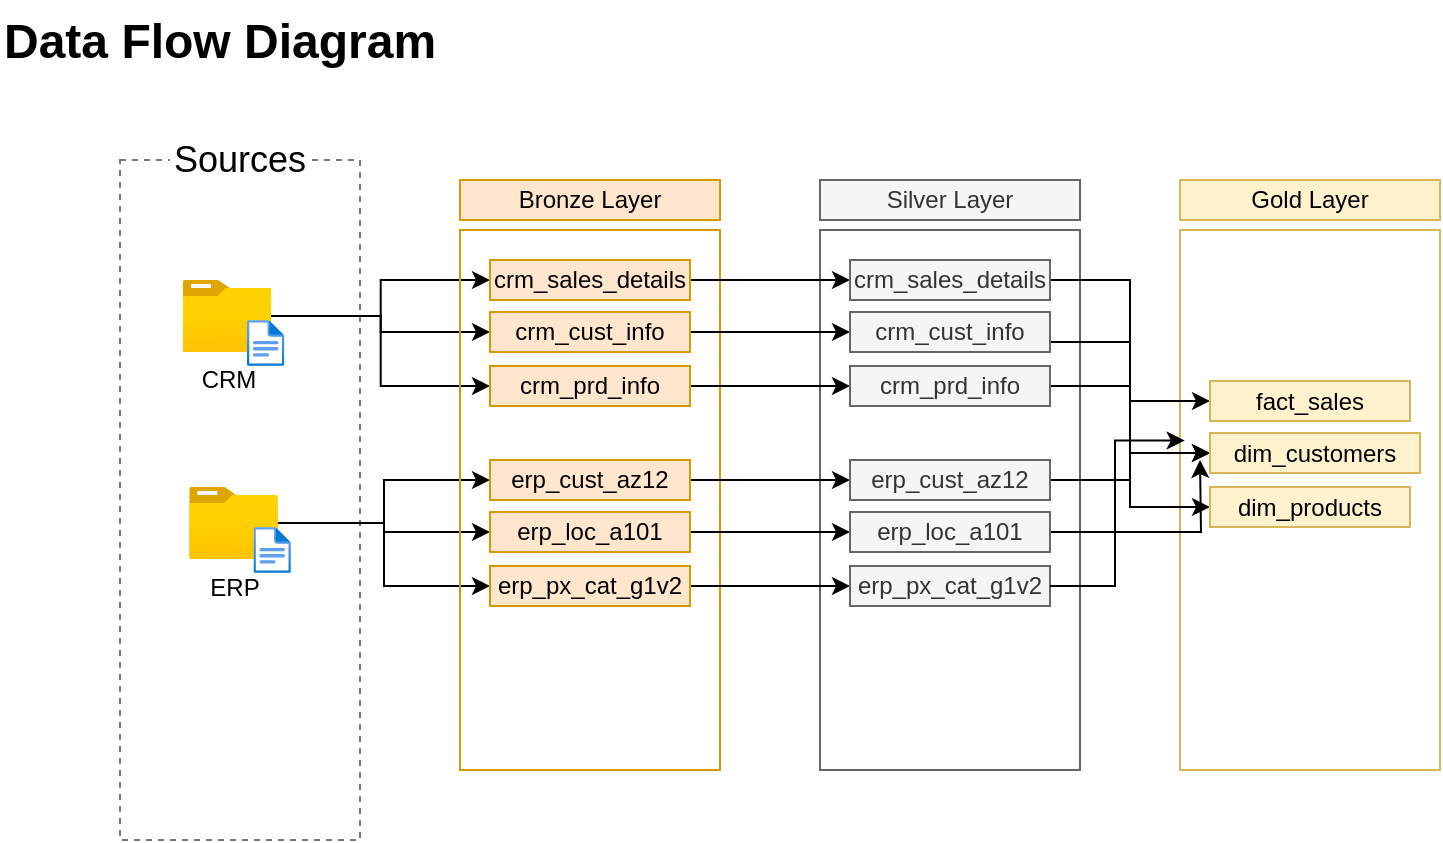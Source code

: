 <mxfile version="28.0.6">
  <diagram name="Page-1" id="XkKT0wKRDrHIVe98HDI2">
    <mxGraphModel dx="670" dy="1498" grid="1" gridSize="10" guides="1" tooltips="1" connect="1" arrows="1" fold="1" page="1" pageScale="1" pageWidth="850" pageHeight="1100" math="0" shadow="0">
      <root>
        <mxCell id="0" />
        <mxCell id="1" parent="0" />
        <mxCell id="tqeKtpF9J3lg8B6T5f-G-1" value="" style="rounded=0;whiteSpace=wrap;html=1;fillColor=none;dashed=1;strokeColor=light-dark(#787878, #ededed);" parent="1" vertex="1">
          <mxGeometry x="60" y="-1020" width="120" height="340" as="geometry" />
        </mxCell>
        <mxCell id="tqeKtpF9J3lg8B6T5f-G-2" value="Sources" style="rounded=0;whiteSpace=wrap;html=1;fontSize=18;strokeColor=none;dashed=1;" parent="1" vertex="1">
          <mxGeometry x="85" y="-1030" width="70" height="20" as="geometry" />
        </mxCell>
        <mxCell id="tqeKtpF9J3lg8B6T5f-G-18" style="edgeStyle=orthogonalEdgeStyle;rounded=0;orthogonalLoop=1;jettySize=auto;html=1;" parent="1" source="tqeKtpF9J3lg8B6T5f-G-3" target="tqeKtpF9J3lg8B6T5f-G-15" edge="1">
          <mxGeometry relative="1" as="geometry" />
        </mxCell>
        <mxCell id="tqeKtpF9J3lg8B6T5f-G-19" style="edgeStyle=orthogonalEdgeStyle;rounded=0;orthogonalLoop=1;jettySize=auto;html=1;entryX=0;entryY=0.5;entryDx=0;entryDy=0;" parent="1" source="tqeKtpF9J3lg8B6T5f-G-3" target="tqeKtpF9J3lg8B6T5f-G-16" edge="1">
          <mxGeometry relative="1" as="geometry" />
        </mxCell>
        <mxCell id="tqeKtpF9J3lg8B6T5f-G-20" style="edgeStyle=orthogonalEdgeStyle;rounded=0;orthogonalLoop=1;jettySize=auto;html=1;entryX=0;entryY=0.5;entryDx=0;entryDy=0;" parent="1" source="tqeKtpF9J3lg8B6T5f-G-3" target="tqeKtpF9J3lg8B6T5f-G-17" edge="1">
          <mxGeometry relative="1" as="geometry" />
        </mxCell>
        <mxCell id="tqeKtpF9J3lg8B6T5f-G-3" value="CRM" style="image;aspect=fixed;html=1;points=[];align=center;fontSize=12;image=img/lib/azure2/general/Folder_Blank.svg;" parent="1" vertex="1">
          <mxGeometry x="91.32" y="-960" width="44.36" height="36" as="geometry" />
        </mxCell>
        <mxCell id="tqeKtpF9J3lg8B6T5f-G-4" value="" style="image;aspect=fixed;html=1;points=[];align=center;fontSize=12;image=img/lib/azure2/general/File.svg;" parent="1" vertex="1">
          <mxGeometry x="123.5" y="-940" width="18.67" height="23" as="geometry" />
        </mxCell>
        <mxCell id="tqeKtpF9J3lg8B6T5f-G-28" style="edgeStyle=orthogonalEdgeStyle;rounded=0;orthogonalLoop=1;jettySize=auto;html=1;" parent="1" source="tqeKtpF9J3lg8B6T5f-G-5" target="tqeKtpF9J3lg8B6T5f-G-25" edge="1">
          <mxGeometry relative="1" as="geometry" />
        </mxCell>
        <mxCell id="tqeKtpF9J3lg8B6T5f-G-30" style="edgeStyle=orthogonalEdgeStyle;rounded=0;orthogonalLoop=1;jettySize=auto;html=1;entryX=0;entryY=0.5;entryDx=0;entryDy=0;" parent="1" source="tqeKtpF9J3lg8B6T5f-G-5" target="tqeKtpF9J3lg8B6T5f-G-26" edge="1">
          <mxGeometry relative="1" as="geometry" />
        </mxCell>
        <mxCell id="tqeKtpF9J3lg8B6T5f-G-31" style="edgeStyle=orthogonalEdgeStyle;rounded=0;orthogonalLoop=1;jettySize=auto;html=1;entryX=0;entryY=0.5;entryDx=0;entryDy=0;" parent="1" source="tqeKtpF9J3lg8B6T5f-G-5" target="tqeKtpF9J3lg8B6T5f-G-27" edge="1">
          <mxGeometry relative="1" as="geometry" />
        </mxCell>
        <mxCell id="tqeKtpF9J3lg8B6T5f-G-5" value="ERP" style="image;aspect=fixed;html=1;points=[];align=center;fontSize=12;image=img/lib/azure2/general/Folder_Blank.svg;" parent="1" vertex="1">
          <mxGeometry x="94.57" y="-856.5" width="44.36" height="36" as="geometry" />
        </mxCell>
        <mxCell id="tqeKtpF9J3lg8B6T5f-G-6" value="" style="image;aspect=fixed;html=1;points=[];align=center;fontSize=12;image=img/lib/azure2/general/File.svg;" parent="1" vertex="1">
          <mxGeometry x="126.75" y="-836.5" width="18.67" height="23" as="geometry" />
        </mxCell>
        <mxCell id="tqeKtpF9J3lg8B6T5f-G-7" value="Bronze Layer" style="rounded=0;whiteSpace=wrap;html=1;fillColor=#ffe6cc;strokeColor=#d79b00;" parent="1" vertex="1">
          <mxGeometry x="230" y="-1010" width="130" height="20" as="geometry" />
        </mxCell>
        <mxCell id="tqeKtpF9J3lg8B6T5f-G-8" value="" style="rounded=0;whiteSpace=wrap;html=1;fillColor=none;strokeColor=#d79b00;" parent="1" vertex="1">
          <mxGeometry x="230" y="-985" width="130" height="270" as="geometry" />
        </mxCell>
        <mxCell id="tqeKtpF9J3lg8B6T5f-G-9" value="Silver Layer" style="rounded=0;whiteSpace=wrap;html=1;fillColor=#f5f5f5;strokeColor=#666666;fontColor=#333333;" parent="1" vertex="1">
          <mxGeometry x="410" y="-1010" width="130" height="20" as="geometry" />
        </mxCell>
        <mxCell id="tqeKtpF9J3lg8B6T5f-G-10" value="" style="rounded=0;whiteSpace=wrap;html=1;fillColor=none;strokeColor=#666666;fontColor=#333333;" parent="1" vertex="1">
          <mxGeometry x="410" y="-985" width="130" height="270" as="geometry" />
        </mxCell>
        <mxCell id="tqeKtpF9J3lg8B6T5f-G-11" value="Gold Layer" style="rounded=0;whiteSpace=wrap;html=1;fillColor=#fff2cc;strokeColor=#d6b656;" parent="1" vertex="1">
          <mxGeometry x="590" y="-1010" width="130" height="20" as="geometry" />
        </mxCell>
        <mxCell id="tqeKtpF9J3lg8B6T5f-G-12" value="" style="rounded=0;whiteSpace=wrap;html=1;fillColor=none;strokeColor=#d6b656;" parent="1" vertex="1">
          <mxGeometry x="590" y="-985" width="130" height="270" as="geometry" />
        </mxCell>
        <mxCell id="tqeKtpF9J3lg8B6T5f-G-13" value="&lt;h1 style=&quot;margin-top: 0px;&quot;&gt;Data Flow Diagram&lt;/h1&gt;" style="text;html=1;whiteSpace=wrap;overflow=hidden;rounded=0;" parent="1" vertex="1">
          <mxGeometry y="-1100" width="240" height="40" as="geometry" />
        </mxCell>
        <mxCell id="3F1Dn_9WVTX6lSQnH_mg-8" style="edgeStyle=orthogonalEdgeStyle;rounded=0;orthogonalLoop=1;jettySize=auto;html=1;exitX=1;exitY=0.5;exitDx=0;exitDy=0;entryX=0;entryY=0.5;entryDx=0;entryDy=0;" edge="1" parent="1" source="tqeKtpF9J3lg8B6T5f-G-15" target="3F1Dn_9WVTX6lSQnH_mg-2">
          <mxGeometry relative="1" as="geometry" />
        </mxCell>
        <mxCell id="tqeKtpF9J3lg8B6T5f-G-15" value="crm_sales_details" style="rounded=0;whiteSpace=wrap;html=1;fillColor=#ffe6cc;strokeColor=#d79b00;" parent="1" vertex="1">
          <mxGeometry x="245" y="-970" width="100" height="20" as="geometry" />
        </mxCell>
        <mxCell id="3F1Dn_9WVTX6lSQnH_mg-9" style="edgeStyle=orthogonalEdgeStyle;rounded=0;orthogonalLoop=1;jettySize=auto;html=1;" edge="1" parent="1" source="tqeKtpF9J3lg8B6T5f-G-16" target="3F1Dn_9WVTX6lSQnH_mg-3">
          <mxGeometry relative="1" as="geometry" />
        </mxCell>
        <mxCell id="tqeKtpF9J3lg8B6T5f-G-16" value="crm_cust_info" style="rounded=0;whiteSpace=wrap;html=1;fillColor=#ffe6cc;strokeColor=#d79b00;" parent="1" vertex="1">
          <mxGeometry x="245" y="-944" width="100" height="20" as="geometry" />
        </mxCell>
        <mxCell id="3F1Dn_9WVTX6lSQnH_mg-10" style="edgeStyle=orthogonalEdgeStyle;rounded=0;orthogonalLoop=1;jettySize=auto;html=1;entryX=0;entryY=0.5;entryDx=0;entryDy=0;" edge="1" parent="1" source="tqeKtpF9J3lg8B6T5f-G-17" target="3F1Dn_9WVTX6lSQnH_mg-4">
          <mxGeometry relative="1" as="geometry" />
        </mxCell>
        <mxCell id="tqeKtpF9J3lg8B6T5f-G-17" value="crm_prd_info" style="rounded=0;whiteSpace=wrap;html=1;fillColor=#ffe6cc;strokeColor=#d79b00;" parent="1" vertex="1">
          <mxGeometry x="245" y="-917" width="100" height="20" as="geometry" />
        </mxCell>
        <mxCell id="3F1Dn_9WVTX6lSQnH_mg-11" style="edgeStyle=orthogonalEdgeStyle;rounded=0;orthogonalLoop=1;jettySize=auto;html=1;" edge="1" parent="1" source="tqeKtpF9J3lg8B6T5f-G-25" target="3F1Dn_9WVTX6lSQnH_mg-5">
          <mxGeometry relative="1" as="geometry" />
        </mxCell>
        <mxCell id="tqeKtpF9J3lg8B6T5f-G-25" value="erp_cust_az12" style="rounded=0;whiteSpace=wrap;html=1;fillColor=#ffe6cc;strokeColor=#d79b00;" parent="1" vertex="1">
          <mxGeometry x="245" y="-870" width="100" height="20" as="geometry" />
        </mxCell>
        <mxCell id="3F1Dn_9WVTX6lSQnH_mg-12" style="edgeStyle=orthogonalEdgeStyle;rounded=0;orthogonalLoop=1;jettySize=auto;html=1;entryX=0;entryY=0.5;entryDx=0;entryDy=0;" edge="1" parent="1" source="tqeKtpF9J3lg8B6T5f-G-26" target="3F1Dn_9WVTX6lSQnH_mg-6">
          <mxGeometry relative="1" as="geometry" />
        </mxCell>
        <mxCell id="tqeKtpF9J3lg8B6T5f-G-26" value="erp_loc_a101" style="rounded=0;whiteSpace=wrap;html=1;fillColor=#ffe6cc;strokeColor=#d79b00;" parent="1" vertex="1">
          <mxGeometry x="245" y="-844" width="100" height="20" as="geometry" />
        </mxCell>
        <mxCell id="3F1Dn_9WVTX6lSQnH_mg-13" style="edgeStyle=orthogonalEdgeStyle;rounded=0;orthogonalLoop=1;jettySize=auto;html=1;" edge="1" parent="1" source="tqeKtpF9J3lg8B6T5f-G-27" target="3F1Dn_9WVTX6lSQnH_mg-7">
          <mxGeometry relative="1" as="geometry" />
        </mxCell>
        <mxCell id="tqeKtpF9J3lg8B6T5f-G-27" value="erp_px_cat_g1v2" style="rounded=0;whiteSpace=wrap;html=1;fillColor=#ffe6cc;strokeColor=#d79b00;" parent="1" vertex="1">
          <mxGeometry x="245" y="-817" width="100" height="20" as="geometry" />
        </mxCell>
        <mxCell id="3F1Dn_9WVTX6lSQnH_mg-22" style="edgeStyle=orthogonalEdgeStyle;rounded=0;orthogonalLoop=1;jettySize=auto;html=1;entryX=0;entryY=0.5;entryDx=0;entryDy=0;" edge="1" parent="1" source="3F1Dn_9WVTX6lSQnH_mg-2" target="3F1Dn_9WVTX6lSQnH_mg-16">
          <mxGeometry relative="1" as="geometry" />
        </mxCell>
        <mxCell id="3F1Dn_9WVTX6lSQnH_mg-2" value="crm_sales_details" style="rounded=0;whiteSpace=wrap;html=1;fillColor=#f5f5f5;strokeColor=#666666;fontColor=#333333;" vertex="1" parent="1">
          <mxGeometry x="425" y="-970" width="100" height="20" as="geometry" />
        </mxCell>
        <mxCell id="3F1Dn_9WVTX6lSQnH_mg-23" style="edgeStyle=orthogonalEdgeStyle;rounded=0;orthogonalLoop=1;jettySize=auto;html=1;exitX=1;exitY=0.75;exitDx=0;exitDy=0;entryX=0;entryY=0.5;entryDx=0;entryDy=0;" edge="1" parent="1" source="3F1Dn_9WVTX6lSQnH_mg-3" target="3F1Dn_9WVTX6lSQnH_mg-17">
          <mxGeometry relative="1" as="geometry" />
        </mxCell>
        <mxCell id="3F1Dn_9WVTX6lSQnH_mg-3" value="crm_cust_info" style="rounded=0;whiteSpace=wrap;html=1;fillColor=#f5f5f5;strokeColor=#666666;fontColor=#333333;" vertex="1" parent="1">
          <mxGeometry x="425" y="-944" width="100" height="20" as="geometry" />
        </mxCell>
        <mxCell id="3F1Dn_9WVTX6lSQnH_mg-4" value="crm_prd_info" style="rounded=0;whiteSpace=wrap;html=1;fillColor=#f5f5f5;strokeColor=#666666;fontColor=#333333;" vertex="1" parent="1">
          <mxGeometry x="425" y="-917" width="100" height="20" as="geometry" />
        </mxCell>
        <mxCell id="3F1Dn_9WVTX6lSQnH_mg-25" style="edgeStyle=orthogonalEdgeStyle;rounded=0;orthogonalLoop=1;jettySize=auto;html=1;entryX=0;entryY=0.5;entryDx=0;entryDy=0;" edge="1" parent="1" source="3F1Dn_9WVTX6lSQnH_mg-5" target="3F1Dn_9WVTX6lSQnH_mg-17">
          <mxGeometry relative="1" as="geometry" />
        </mxCell>
        <mxCell id="3F1Dn_9WVTX6lSQnH_mg-5" value="erp_cust_az12" style="rounded=0;whiteSpace=wrap;html=1;fillColor=#f5f5f5;strokeColor=#666666;fontColor=#333333;" vertex="1" parent="1">
          <mxGeometry x="425" y="-870" width="100" height="20" as="geometry" />
        </mxCell>
        <mxCell id="3F1Dn_9WVTX6lSQnH_mg-26" style="edgeStyle=orthogonalEdgeStyle;rounded=0;orthogonalLoop=1;jettySize=auto;html=1;exitX=1;exitY=0.5;exitDx=0;exitDy=0;" edge="1" parent="1" source="3F1Dn_9WVTX6lSQnH_mg-6">
          <mxGeometry relative="1" as="geometry">
            <mxPoint x="600" y="-870" as="targetPoint" />
          </mxGeometry>
        </mxCell>
        <mxCell id="3F1Dn_9WVTX6lSQnH_mg-6" value="erp_loc_a101" style="rounded=0;whiteSpace=wrap;html=1;fillColor=#f5f5f5;strokeColor=#666666;fontColor=#333333;" vertex="1" parent="1">
          <mxGeometry x="425" y="-844" width="100" height="20" as="geometry" />
        </mxCell>
        <mxCell id="3F1Dn_9WVTX6lSQnH_mg-7" value="erp_px_cat_g1v2" style="rounded=0;whiteSpace=wrap;html=1;fillColor=#f5f5f5;strokeColor=#666666;fontColor=#333333;" vertex="1" parent="1">
          <mxGeometry x="425" y="-817" width="100" height="20" as="geometry" />
        </mxCell>
        <mxCell id="3F1Dn_9WVTX6lSQnH_mg-24" style="edgeStyle=orthogonalEdgeStyle;rounded=0;orthogonalLoop=1;jettySize=auto;html=1;entryX=0;entryY=0.5;entryDx=0;entryDy=0;" edge="1" parent="1" source="3F1Dn_9WVTX6lSQnH_mg-14" target="3F1Dn_9WVTX6lSQnH_mg-21">
          <mxGeometry relative="1" as="geometry" />
        </mxCell>
        <mxCell id="3F1Dn_9WVTX6lSQnH_mg-14" value="crm_prd_info" style="rounded=0;whiteSpace=wrap;html=1;fillColor=#f5f5f5;strokeColor=#666666;fontColor=#333333;" vertex="1" parent="1">
          <mxGeometry x="425" y="-917" width="100" height="20" as="geometry" />
        </mxCell>
        <mxCell id="3F1Dn_9WVTX6lSQnH_mg-16" value="fact_sales" style="rounded=0;whiteSpace=wrap;html=1;fillColor=#fff2cc;strokeColor=#d6b656;" vertex="1" parent="1">
          <mxGeometry x="605" y="-909.5" width="100" height="20" as="geometry" />
        </mxCell>
        <mxCell id="3F1Dn_9WVTX6lSQnH_mg-17" value="dim_customers" style="rounded=0;whiteSpace=wrap;html=1;fillColor=#fff2cc;strokeColor=#d6b656;" vertex="1" parent="1">
          <mxGeometry x="605" y="-883.5" width="105" height="20" as="geometry" />
        </mxCell>
        <mxCell id="3F1Dn_9WVTX6lSQnH_mg-21" value="dim_products" style="rounded=0;whiteSpace=wrap;html=1;fillColor=#fff2cc;strokeColor=#d6b656;" vertex="1" parent="1">
          <mxGeometry x="605" y="-856.5" width="100" height="20" as="geometry" />
        </mxCell>
        <mxCell id="3F1Dn_9WVTX6lSQnH_mg-29" style="edgeStyle=orthogonalEdgeStyle;rounded=0;orthogonalLoop=1;jettySize=auto;html=1;entryX=0.018;entryY=0.39;entryDx=0;entryDy=0;entryPerimeter=0;" edge="1" parent="1" source="3F1Dn_9WVTX6lSQnH_mg-7" target="tqeKtpF9J3lg8B6T5f-G-12">
          <mxGeometry relative="1" as="geometry" />
        </mxCell>
      </root>
    </mxGraphModel>
  </diagram>
</mxfile>
